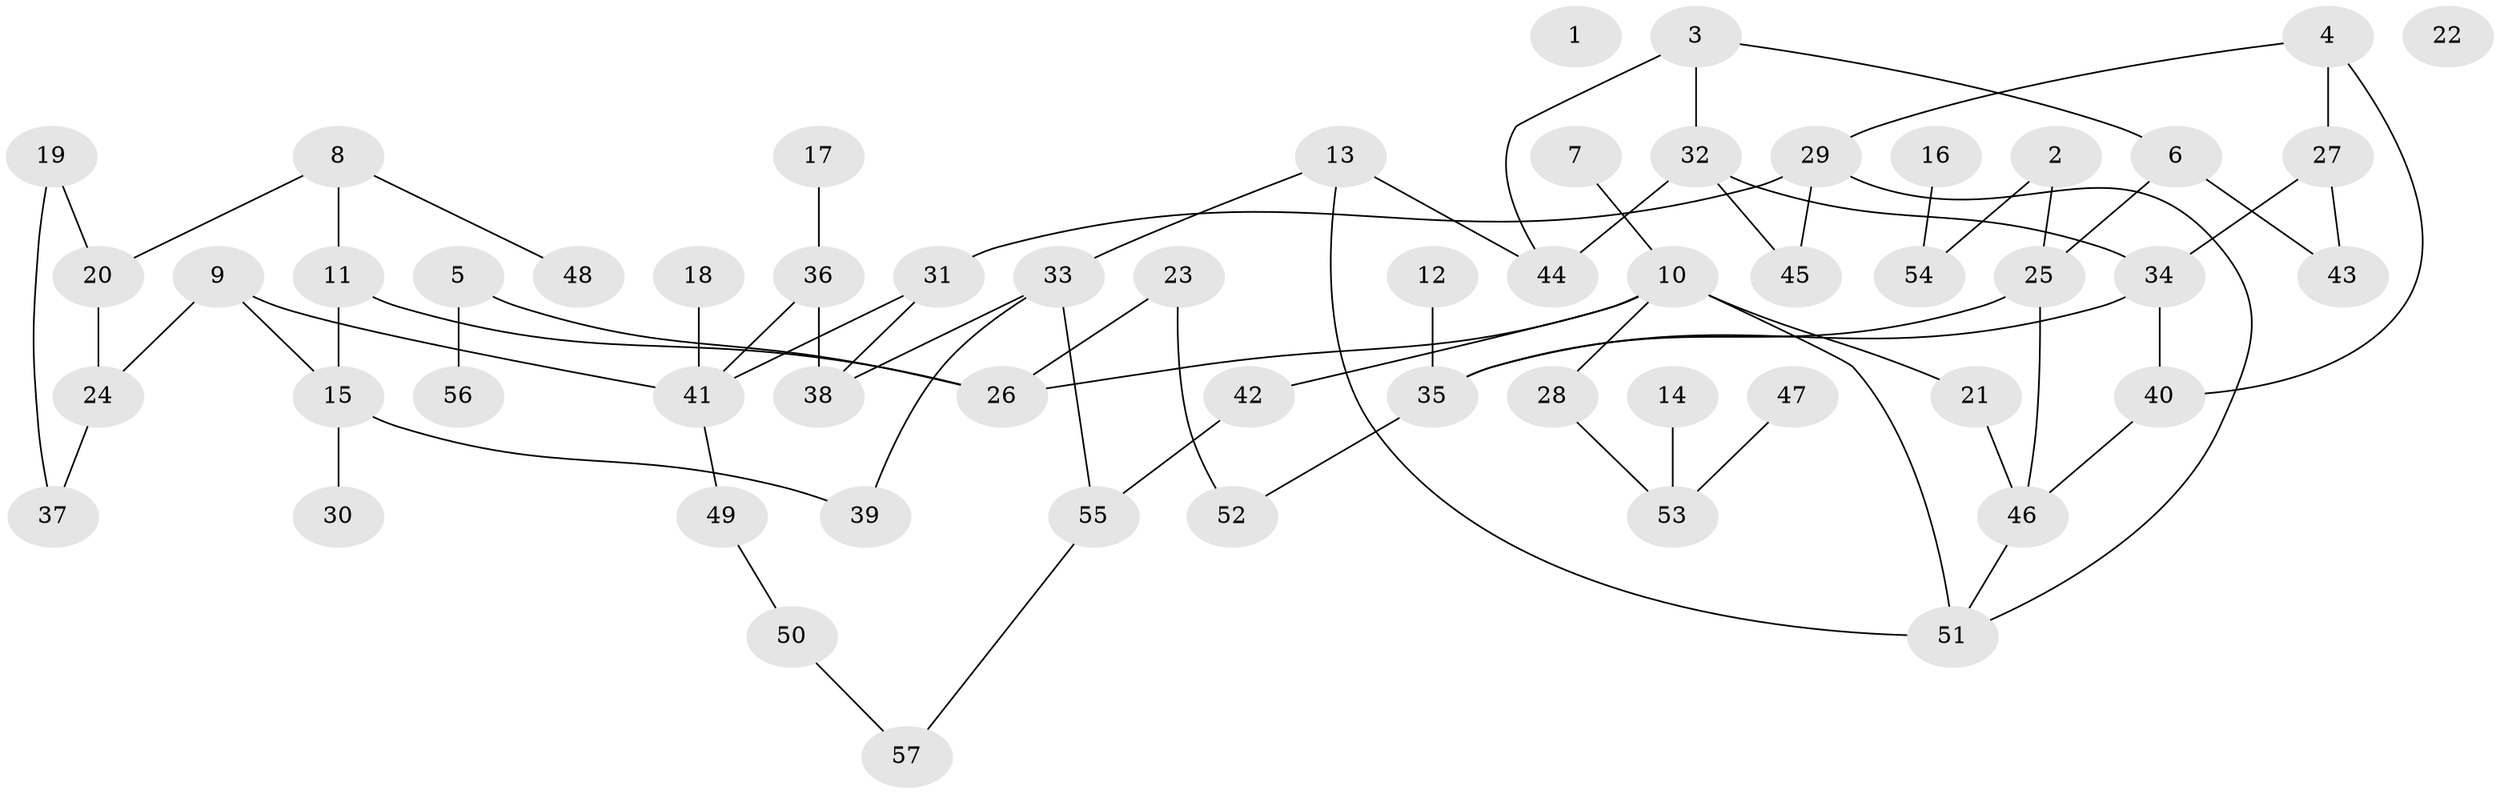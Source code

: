 // coarse degree distribution, {5: 0.25, 2: 0.3125, 3: 0.0625, 1: 0.1875, 4: 0.1875}
// Generated by graph-tools (version 1.1) at 2025/48/03/04/25 22:48:20]
// undirected, 57 vertices, 72 edges
graph export_dot {
  node [color=gray90,style=filled];
  1;
  2;
  3;
  4;
  5;
  6;
  7;
  8;
  9;
  10;
  11;
  12;
  13;
  14;
  15;
  16;
  17;
  18;
  19;
  20;
  21;
  22;
  23;
  24;
  25;
  26;
  27;
  28;
  29;
  30;
  31;
  32;
  33;
  34;
  35;
  36;
  37;
  38;
  39;
  40;
  41;
  42;
  43;
  44;
  45;
  46;
  47;
  48;
  49;
  50;
  51;
  52;
  53;
  54;
  55;
  56;
  57;
  2 -- 25;
  2 -- 54;
  3 -- 6;
  3 -- 32;
  3 -- 44;
  4 -- 27;
  4 -- 29;
  4 -- 40;
  5 -- 26;
  5 -- 56;
  6 -- 25;
  6 -- 43;
  7 -- 10;
  8 -- 11;
  8 -- 20;
  8 -- 48;
  9 -- 15;
  9 -- 24;
  9 -- 41;
  10 -- 21;
  10 -- 26;
  10 -- 28;
  10 -- 42;
  10 -- 51;
  11 -- 15;
  11 -- 26;
  12 -- 35;
  13 -- 33;
  13 -- 44;
  13 -- 51;
  14 -- 53;
  15 -- 30;
  15 -- 39;
  16 -- 54;
  17 -- 36;
  18 -- 41;
  19 -- 20;
  19 -- 37;
  20 -- 24;
  21 -- 46;
  23 -- 26;
  23 -- 52;
  24 -- 37;
  25 -- 35;
  25 -- 46;
  27 -- 34;
  27 -- 43;
  28 -- 53;
  29 -- 31;
  29 -- 45;
  29 -- 51;
  31 -- 38;
  31 -- 41;
  32 -- 34;
  32 -- 44;
  32 -- 45;
  33 -- 38;
  33 -- 39;
  33 -- 55;
  34 -- 35;
  34 -- 40;
  35 -- 52;
  36 -- 38;
  36 -- 41;
  40 -- 46;
  41 -- 49;
  42 -- 55;
  46 -- 51;
  47 -- 53;
  49 -- 50;
  50 -- 57;
  55 -- 57;
}

